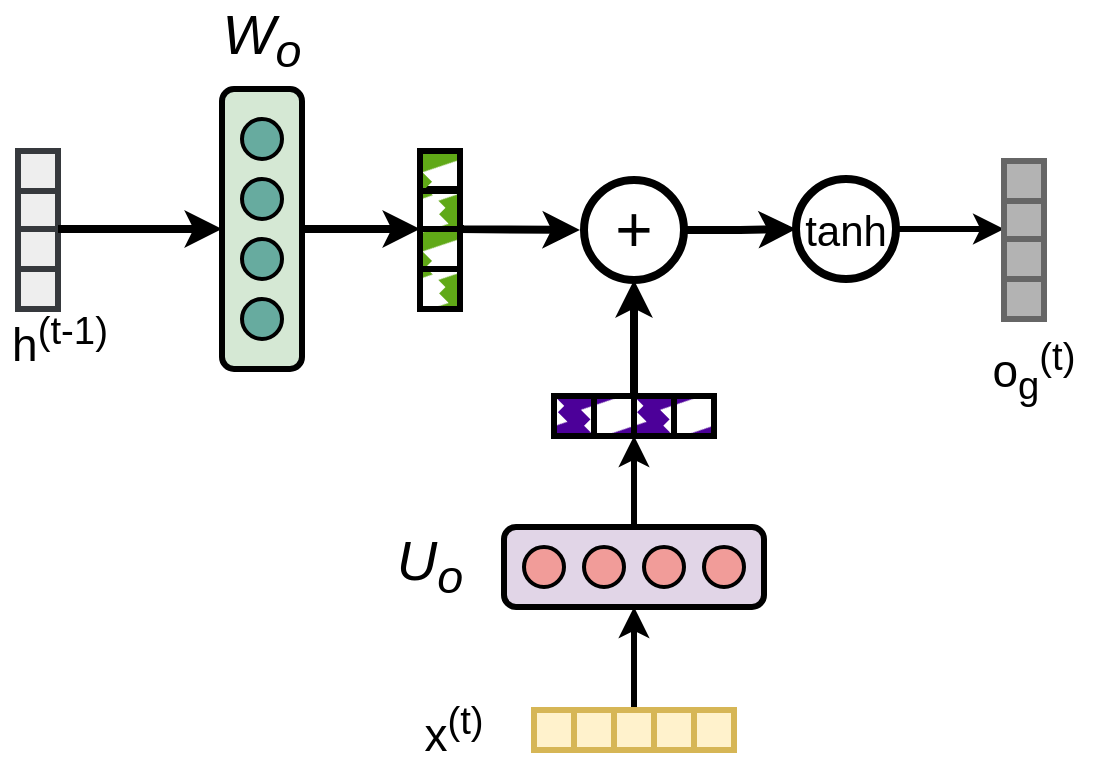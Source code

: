 <mxfile version="24.2.1" type="github">
  <diagram name="Page-1" id="YvK-xfUVIJKEr0HntoOl">
    <mxGraphModel dx="514" dy="793" grid="1" gridSize="10" guides="1" tooltips="1" connect="1" arrows="1" fold="1" page="1" pageScale="1" pageWidth="850" pageHeight="1100" math="0" shadow="0">
      <root>
        <mxCell id="0" />
        <mxCell id="1" parent="0" />
        <mxCell id="p2FeWByDgp1WtgRKtF5X-1" style="edgeStyle=orthogonalEdgeStyle;rounded=0;orthogonalLoop=1;jettySize=auto;html=1;exitX=0.5;exitY=0;exitDx=0;exitDy=0;entryX=0;entryY=1;entryDx=0;entryDy=0;strokeWidth=4;" edge="1" parent="1" source="p2FeWByDgp1WtgRKtF5X-2" target="p2FeWByDgp1WtgRKtF5X-26">
          <mxGeometry relative="1" as="geometry">
            <Array as="points">
              <mxPoint x="1050" y="119.5" />
              <mxPoint x="1050" y="119.5" />
            </Array>
          </mxGeometry>
        </mxCell>
        <mxCell id="p2FeWByDgp1WtgRKtF5X-2" value="" style="rounded=1;whiteSpace=wrap;html=1;fontSize=12;glass=0;strokeWidth=3;shadow=0;rotation=90;fillColor=#d5e8d4;strokeColor=#000000;" vertex="1" parent="1">
          <mxGeometry x="921" y="99.5" width="140" height="40" as="geometry" />
        </mxCell>
        <mxCell id="p2FeWByDgp1WtgRKtF5X-3" value="" style="ellipse;whiteSpace=wrap;html=1;aspect=fixed;strokeWidth=2;fillColor=#67AB9F;strokeColor=#000000;" vertex="1" parent="1">
          <mxGeometry x="981" y="64.5" width="20" height="20" as="geometry" />
        </mxCell>
        <mxCell id="p2FeWByDgp1WtgRKtF5X-4" value="" style="ellipse;whiteSpace=wrap;html=1;aspect=fixed;strokeWidth=2;fillColor=#67AB9F;strokeColor=#000000;" vertex="1" parent="1">
          <mxGeometry x="981" y="94.5" width="20" height="20" as="geometry" />
        </mxCell>
        <mxCell id="p2FeWByDgp1WtgRKtF5X-5" value="" style="ellipse;whiteSpace=wrap;html=1;aspect=fixed;strokeWidth=2;fillColor=#67AB9F;strokeColor=#000000;" vertex="1" parent="1">
          <mxGeometry x="981" y="124.5" width="20" height="20" as="geometry" />
        </mxCell>
        <mxCell id="p2FeWByDgp1WtgRKtF5X-6" value="" style="ellipse;whiteSpace=wrap;html=1;aspect=fixed;strokeWidth=2;fillColor=#67AB9F;strokeColor=#000000;" vertex="1" parent="1">
          <mxGeometry x="981" y="154.5" width="20" height="20" as="geometry" />
        </mxCell>
        <mxCell id="p2FeWByDgp1WtgRKtF5X-7" value="" style="rounded=0;whiteSpace=wrap;html=1;strokeWidth=3;fillColor=#4C0099;strokeColor=#000000;fillStyle=zigzag-line;" vertex="1" parent="1">
          <mxGeometry x="1137" y="203" width="20" height="20" as="geometry" />
        </mxCell>
        <mxCell id="p2FeWByDgp1WtgRKtF5X-8" value="" style="rounded=0;whiteSpace=wrap;html=1;strokeWidth=3;fillColor=#4C0099;strokeColor=#000000;fillStyle=zigzag-line;" vertex="1" parent="1">
          <mxGeometry x="1157" y="203" width="20" height="20" as="geometry" />
        </mxCell>
        <mxCell id="p2FeWByDgp1WtgRKtF5X-9" value="" style="rounded=0;whiteSpace=wrap;html=1;strokeWidth=3;fillColor=#4C0099;strokeColor=#000000;fillStyle=zigzag-line;" vertex="1" parent="1">
          <mxGeometry x="1177" y="203" width="20" height="20" as="geometry" />
        </mxCell>
        <mxCell id="p2FeWByDgp1WtgRKtF5X-10" value="" style="rounded=0;whiteSpace=wrap;html=1;strokeWidth=3;fillColor=#4C0099;strokeColor=#000000;fillStyle=zigzag-line;" vertex="1" parent="1">
          <mxGeometry x="1197" y="203" width="20" height="20" as="geometry" />
        </mxCell>
        <mxCell id="p2FeWByDgp1WtgRKtF5X-11" style="edgeStyle=orthogonalEdgeStyle;rounded=0;orthogonalLoop=1;jettySize=auto;html=1;exitX=1;exitY=0.5;exitDx=0;exitDy=0;entryX=0;entryY=0.5;entryDx=0;entryDy=0;strokeWidth=4;" edge="1" parent="1" source="p2FeWByDgp1WtgRKtF5X-12" target="p2FeWByDgp1WtgRKtF5X-15">
          <mxGeometry relative="1" as="geometry" />
        </mxCell>
        <mxCell id="p2FeWByDgp1WtgRKtF5X-12" value="+" style="ellipse;whiteSpace=wrap;html=1;aspect=fixed;fontSize=32;strokeWidth=4;" vertex="1" parent="1">
          <mxGeometry x="1152" y="95" width="50" height="50" as="geometry" />
        </mxCell>
        <mxCell id="p2FeWByDgp1WtgRKtF5X-13" style="edgeStyle=orthogonalEdgeStyle;rounded=0;orthogonalLoop=1;jettySize=auto;html=1;exitX=1;exitY=0;exitDx=0;exitDy=0;entryX=0.5;entryY=1;entryDx=0;entryDy=0;strokeWidth=4;" edge="1" parent="1" source="p2FeWByDgp1WtgRKtF5X-8" target="p2FeWByDgp1WtgRKtF5X-12">
          <mxGeometry relative="1" as="geometry" />
        </mxCell>
        <mxCell id="p2FeWByDgp1WtgRKtF5X-14" style="edgeStyle=orthogonalEdgeStyle;rounded=0;orthogonalLoop=1;jettySize=auto;html=1;exitX=1;exitY=0.5;exitDx=0;exitDy=0;entryX=0;entryY=0.75;entryDx=0;entryDy=0;strokeWidth=3;" edge="1" parent="1" source="p2FeWByDgp1WtgRKtF5X-15" target="p2FeWByDgp1WtgRKtF5X-45">
          <mxGeometry relative="1" as="geometry" />
        </mxCell>
        <mxCell id="p2FeWByDgp1WtgRKtF5X-15" value="tanh" style="ellipse;whiteSpace=wrap;html=1;aspect=fixed;fontSize=21;strokeWidth=4;" vertex="1" parent="1">
          <mxGeometry x="1258" y="94.5" width="50" height="50" as="geometry" />
        </mxCell>
        <mxCell id="p2FeWByDgp1WtgRKtF5X-16" value="o&lt;sub&gt;g&lt;/sub&gt;&lt;sup&gt;(t)&lt;/sup&gt;" style="text;html=1;align=center;verticalAlign=middle;whiteSpace=wrap;rounded=0;fontSize=23;strokeWidth=4;" vertex="1" parent="1">
          <mxGeometry x="1347" y="174.5" width="60" height="30" as="geometry" />
        </mxCell>
        <mxCell id="p2FeWByDgp1WtgRKtF5X-17" value="W&lt;sub&gt;o&lt;/sub&gt;" style="text;html=1;align=center;verticalAlign=middle;whiteSpace=wrap;rounded=0;fontSize=28;fontStyle=2" vertex="1" parent="1">
          <mxGeometry x="961" y="10" width="60" height="30" as="geometry" />
        </mxCell>
        <mxCell id="p2FeWByDgp1WtgRKtF5X-18" value="h&lt;sup&gt;(t-1)&lt;/sup&gt;" style="text;html=1;align=center;verticalAlign=middle;whiteSpace=wrap;rounded=0;fontSize=23;strokeWidth=4;" vertex="1" parent="1">
          <mxGeometry x="860" y="159.5" width="60" height="30" as="geometry" />
        </mxCell>
        <mxCell id="p2FeWByDgp1WtgRKtF5X-19" value="" style="rounded=0;whiteSpace=wrap;html=1;strokeWidth=3;fillColor=#eeeeee;strokeColor=#36393d;" vertex="1" parent="1">
          <mxGeometry x="869" y="139.5" width="20" height="20" as="geometry" />
        </mxCell>
        <mxCell id="p2FeWByDgp1WtgRKtF5X-20" value="" style="rounded=0;whiteSpace=wrap;html=1;strokeWidth=3;fillColor=#eeeeee;strokeColor=#36393d;" vertex="1" parent="1">
          <mxGeometry x="869" y="119.5" width="20" height="20" as="geometry" />
        </mxCell>
        <mxCell id="p2FeWByDgp1WtgRKtF5X-21" value="" style="rounded=0;whiteSpace=wrap;html=1;strokeWidth=3;fillColor=#eeeeee;strokeColor=#36393d;" vertex="1" parent="1">
          <mxGeometry x="869" y="99.5" width="20" height="20" as="geometry" />
        </mxCell>
        <mxCell id="p2FeWByDgp1WtgRKtF5X-22" value="" style="rounded=0;whiteSpace=wrap;html=1;strokeWidth=3;fillColor=#eeeeee;strokeColor=#36393d;" vertex="1" parent="1">
          <mxGeometry x="869" y="80.5" width="20" height="20" as="geometry" />
        </mxCell>
        <mxCell id="p2FeWByDgp1WtgRKtF5X-23" value="" style="rounded=0;whiteSpace=wrap;html=1;strokeWidth=3;fillColor=#60a917;strokeColor=#000000;fillStyle=zigzag-line;fontColor=#ffffff;" vertex="1" parent="1">
          <mxGeometry x="1070" y="139.5" width="20" height="20" as="geometry" />
        </mxCell>
        <mxCell id="p2FeWByDgp1WtgRKtF5X-24" value="" style="rounded=0;whiteSpace=wrap;html=1;strokeWidth=3;fillColor=#60a917;strokeColor=#000000;fillStyle=zigzag-line;fontColor=#ffffff;" vertex="1" parent="1">
          <mxGeometry x="1070" y="119.5" width="20" height="20" as="geometry" />
        </mxCell>
        <mxCell id="p2FeWByDgp1WtgRKtF5X-25" style="edgeStyle=orthogonalEdgeStyle;rounded=0;orthogonalLoop=1;jettySize=auto;html=1;exitX=1;exitY=1;exitDx=0;exitDy=0;strokeWidth=4;" edge="1" parent="1">
          <mxGeometry relative="1" as="geometry">
            <Array as="points">
              <mxPoint x="1089.97" y="119.5" />
              <mxPoint x="1089.97" y="119.5" />
            </Array>
            <mxPoint x="1149.97" y="120" as="targetPoint" />
            <mxPoint x="1091.97" y="119.5" as="sourcePoint" />
          </mxGeometry>
        </mxCell>
        <mxCell id="p2FeWByDgp1WtgRKtF5X-26" value="" style="rounded=0;whiteSpace=wrap;html=1;strokeWidth=3;fillColor=#60a917;strokeColor=#000000;fillStyle=zigzag-line;fontColor=#ffffff;" vertex="1" parent="1">
          <mxGeometry x="1070" y="99.5" width="20" height="20" as="geometry" />
        </mxCell>
        <mxCell id="p2FeWByDgp1WtgRKtF5X-27" value="" style="rounded=0;whiteSpace=wrap;html=1;strokeWidth=3;fillColor=#60a917;strokeColor=#000000;fillStyle=zigzag-line;fontColor=#ffffff;" vertex="1" parent="1">
          <mxGeometry x="1070" y="80.5" width="20" height="20" as="geometry" />
        </mxCell>
        <mxCell id="p2FeWByDgp1WtgRKtF5X-28" value="" style="endArrow=classic;html=1;rounded=0;exitX=1;exitY=1;exitDx=0;exitDy=0;strokeWidth=4;entryX=0.5;entryY=1;entryDx=0;entryDy=0;" edge="1" parent="1" source="p2FeWByDgp1WtgRKtF5X-21" target="p2FeWByDgp1WtgRKtF5X-2">
          <mxGeometry width="50" height="50" relative="1" as="geometry">
            <mxPoint x="1190" y="244" as="sourcePoint" />
            <mxPoint x="940" y="120" as="targetPoint" />
          </mxGeometry>
        </mxCell>
        <mxCell id="p2FeWByDgp1WtgRKtF5X-43" value="" style="rounded=0;whiteSpace=wrap;html=1;strokeWidth=3;fillColor=#B3B3B3;strokeColor=#666666;" vertex="1" parent="1">
          <mxGeometry x="1362" y="144.5" width="20" height="20" as="geometry" />
        </mxCell>
        <mxCell id="p2FeWByDgp1WtgRKtF5X-44" value="" style="rounded=0;whiteSpace=wrap;html=1;strokeWidth=3;fillColor=#B3B3B3;strokeColor=#666666;" vertex="1" parent="1">
          <mxGeometry x="1362" y="124.5" width="20" height="20" as="geometry" />
        </mxCell>
        <mxCell id="p2FeWByDgp1WtgRKtF5X-45" value="" style="rounded=0;whiteSpace=wrap;html=1;strokeWidth=3;fillColor=#B3B3B3;strokeColor=#666666;" vertex="1" parent="1">
          <mxGeometry x="1362" y="104.5" width="20" height="20" as="geometry" />
        </mxCell>
        <mxCell id="p2FeWByDgp1WtgRKtF5X-47" value="" style="rounded=0;whiteSpace=wrap;html=1;strokeWidth=3;fillColor=#B3B3B3;strokeColor=#666666;" vertex="1" parent="1">
          <mxGeometry x="1362" y="85.5" width="20" height="20" as="geometry" />
        </mxCell>
        <mxCell id="p2FeWByDgp1WtgRKtF5X-49" value="x&lt;sup&gt;(t)&lt;/sup&gt;" style="text;html=1;align=center;verticalAlign=middle;whiteSpace=wrap;rounded=0;fontSize=23;strokeWidth=4;" vertex="1" parent="1">
          <mxGeometry x="1057" y="355" width="60" height="30" as="geometry" />
        </mxCell>
        <mxCell id="p2FeWByDgp1WtgRKtF5X-50" value="U&lt;sub&gt;o&lt;/sub&gt;" style="text;html=1;align=center;verticalAlign=middle;whiteSpace=wrap;rounded=0;fontSize=28;fontStyle=2" vertex="1" parent="1">
          <mxGeometry x="1045" y="273" width="60" height="30" as="geometry" />
        </mxCell>
        <mxCell id="p2FeWByDgp1WtgRKtF5X-51" value="" style="rounded=0;whiteSpace=wrap;html=1;strokeWidth=3;fillColor=#fff2cc;strokeColor=#d6b656;" vertex="1" parent="1">
          <mxGeometry x="1127" y="360" width="20" height="20" as="geometry" />
        </mxCell>
        <mxCell id="p2FeWByDgp1WtgRKtF5X-52" value="" style="rounded=0;whiteSpace=wrap;html=1;strokeWidth=3;fillColor=#fff2cc;strokeColor=#d6b656;" vertex="1" parent="1">
          <mxGeometry x="1147" y="360" width="20" height="20" as="geometry" />
        </mxCell>
        <mxCell id="p2FeWByDgp1WtgRKtF5X-53" style="edgeStyle=orthogonalEdgeStyle;rounded=0;orthogonalLoop=1;jettySize=auto;html=1;exitX=0.5;exitY=0;exitDx=0;exitDy=0;entryX=0.5;entryY=1;entryDx=0;entryDy=0;strokeWidth=3;" edge="1" parent="1" source="p2FeWByDgp1WtgRKtF5X-54" target="p2FeWByDgp1WtgRKtF5X-57">
          <mxGeometry relative="1" as="geometry" />
        </mxCell>
        <mxCell id="p2FeWByDgp1WtgRKtF5X-54" value="" style="rounded=0;whiteSpace=wrap;html=1;strokeWidth=3;fillColor=#fff2cc;strokeColor=#d6b656;" vertex="1" parent="1">
          <mxGeometry x="1167" y="360" width="20" height="20" as="geometry" />
        </mxCell>
        <mxCell id="p2FeWByDgp1WtgRKtF5X-55" value="" style="rounded=0;whiteSpace=wrap;html=1;strokeWidth=3;fillColor=#fff2cc;strokeColor=#d6b656;" vertex="1" parent="1">
          <mxGeometry x="1187" y="360" width="20" height="20" as="geometry" />
        </mxCell>
        <mxCell id="p2FeWByDgp1WtgRKtF5X-56" style="edgeStyle=orthogonalEdgeStyle;rounded=0;orthogonalLoop=1;jettySize=auto;html=1;exitX=0.5;exitY=0;exitDx=0;exitDy=0;entryX=1;entryY=1;entryDx=0;entryDy=0;strokeWidth=3;" edge="1" parent="1" source="p2FeWByDgp1WtgRKtF5X-57" target="p2FeWByDgp1WtgRKtF5X-8">
          <mxGeometry relative="1" as="geometry">
            <mxPoint x="1177" y="173.5" as="targetPoint" />
          </mxGeometry>
        </mxCell>
        <mxCell id="p2FeWByDgp1WtgRKtF5X-57" value="" style="rounded=1;whiteSpace=wrap;html=1;fontSize=12;glass=0;strokeWidth=3;shadow=0;fillColor=#e1d5e7;strokeColor=#000000;" vertex="1" parent="1">
          <mxGeometry x="1112" y="268.5" width="130" height="40" as="geometry" />
        </mxCell>
        <mxCell id="p2FeWByDgp1WtgRKtF5X-58" value="" style="ellipse;whiteSpace=wrap;html=1;aspect=fixed;strokeWidth=2;fillColor=#F19C99;strokeColor=#000000;" vertex="1" parent="1">
          <mxGeometry x="1122" y="278.5" width="20" height="20" as="geometry" />
        </mxCell>
        <mxCell id="p2FeWByDgp1WtgRKtF5X-59" value="" style="ellipse;whiteSpace=wrap;html=1;aspect=fixed;strokeWidth=2;fillColor=#F19C99;strokeColor=#000000;" vertex="1" parent="1">
          <mxGeometry x="1152" y="278.5" width="20" height="20" as="geometry" />
        </mxCell>
        <mxCell id="p2FeWByDgp1WtgRKtF5X-60" value="" style="ellipse;whiteSpace=wrap;html=1;aspect=fixed;strokeWidth=2;fillColor=#F19C99;strokeColor=#000000;" vertex="1" parent="1">
          <mxGeometry x="1182" y="278.5" width="20" height="20" as="geometry" />
        </mxCell>
        <mxCell id="p2FeWByDgp1WtgRKtF5X-61" value="" style="ellipse;whiteSpace=wrap;html=1;aspect=fixed;strokeWidth=2;fillColor=#F19C99;strokeColor=#000000;" vertex="1" parent="1">
          <mxGeometry x="1212" y="278.5" width="20" height="20" as="geometry" />
        </mxCell>
        <mxCell id="p2FeWByDgp1WtgRKtF5X-62" value="" style="rounded=0;whiteSpace=wrap;html=1;strokeWidth=3;fillColor=#fff2cc;strokeColor=#d6b656;" vertex="1" parent="1">
          <mxGeometry x="1207" y="360" width="20" height="20" as="geometry" />
        </mxCell>
      </root>
    </mxGraphModel>
  </diagram>
</mxfile>
